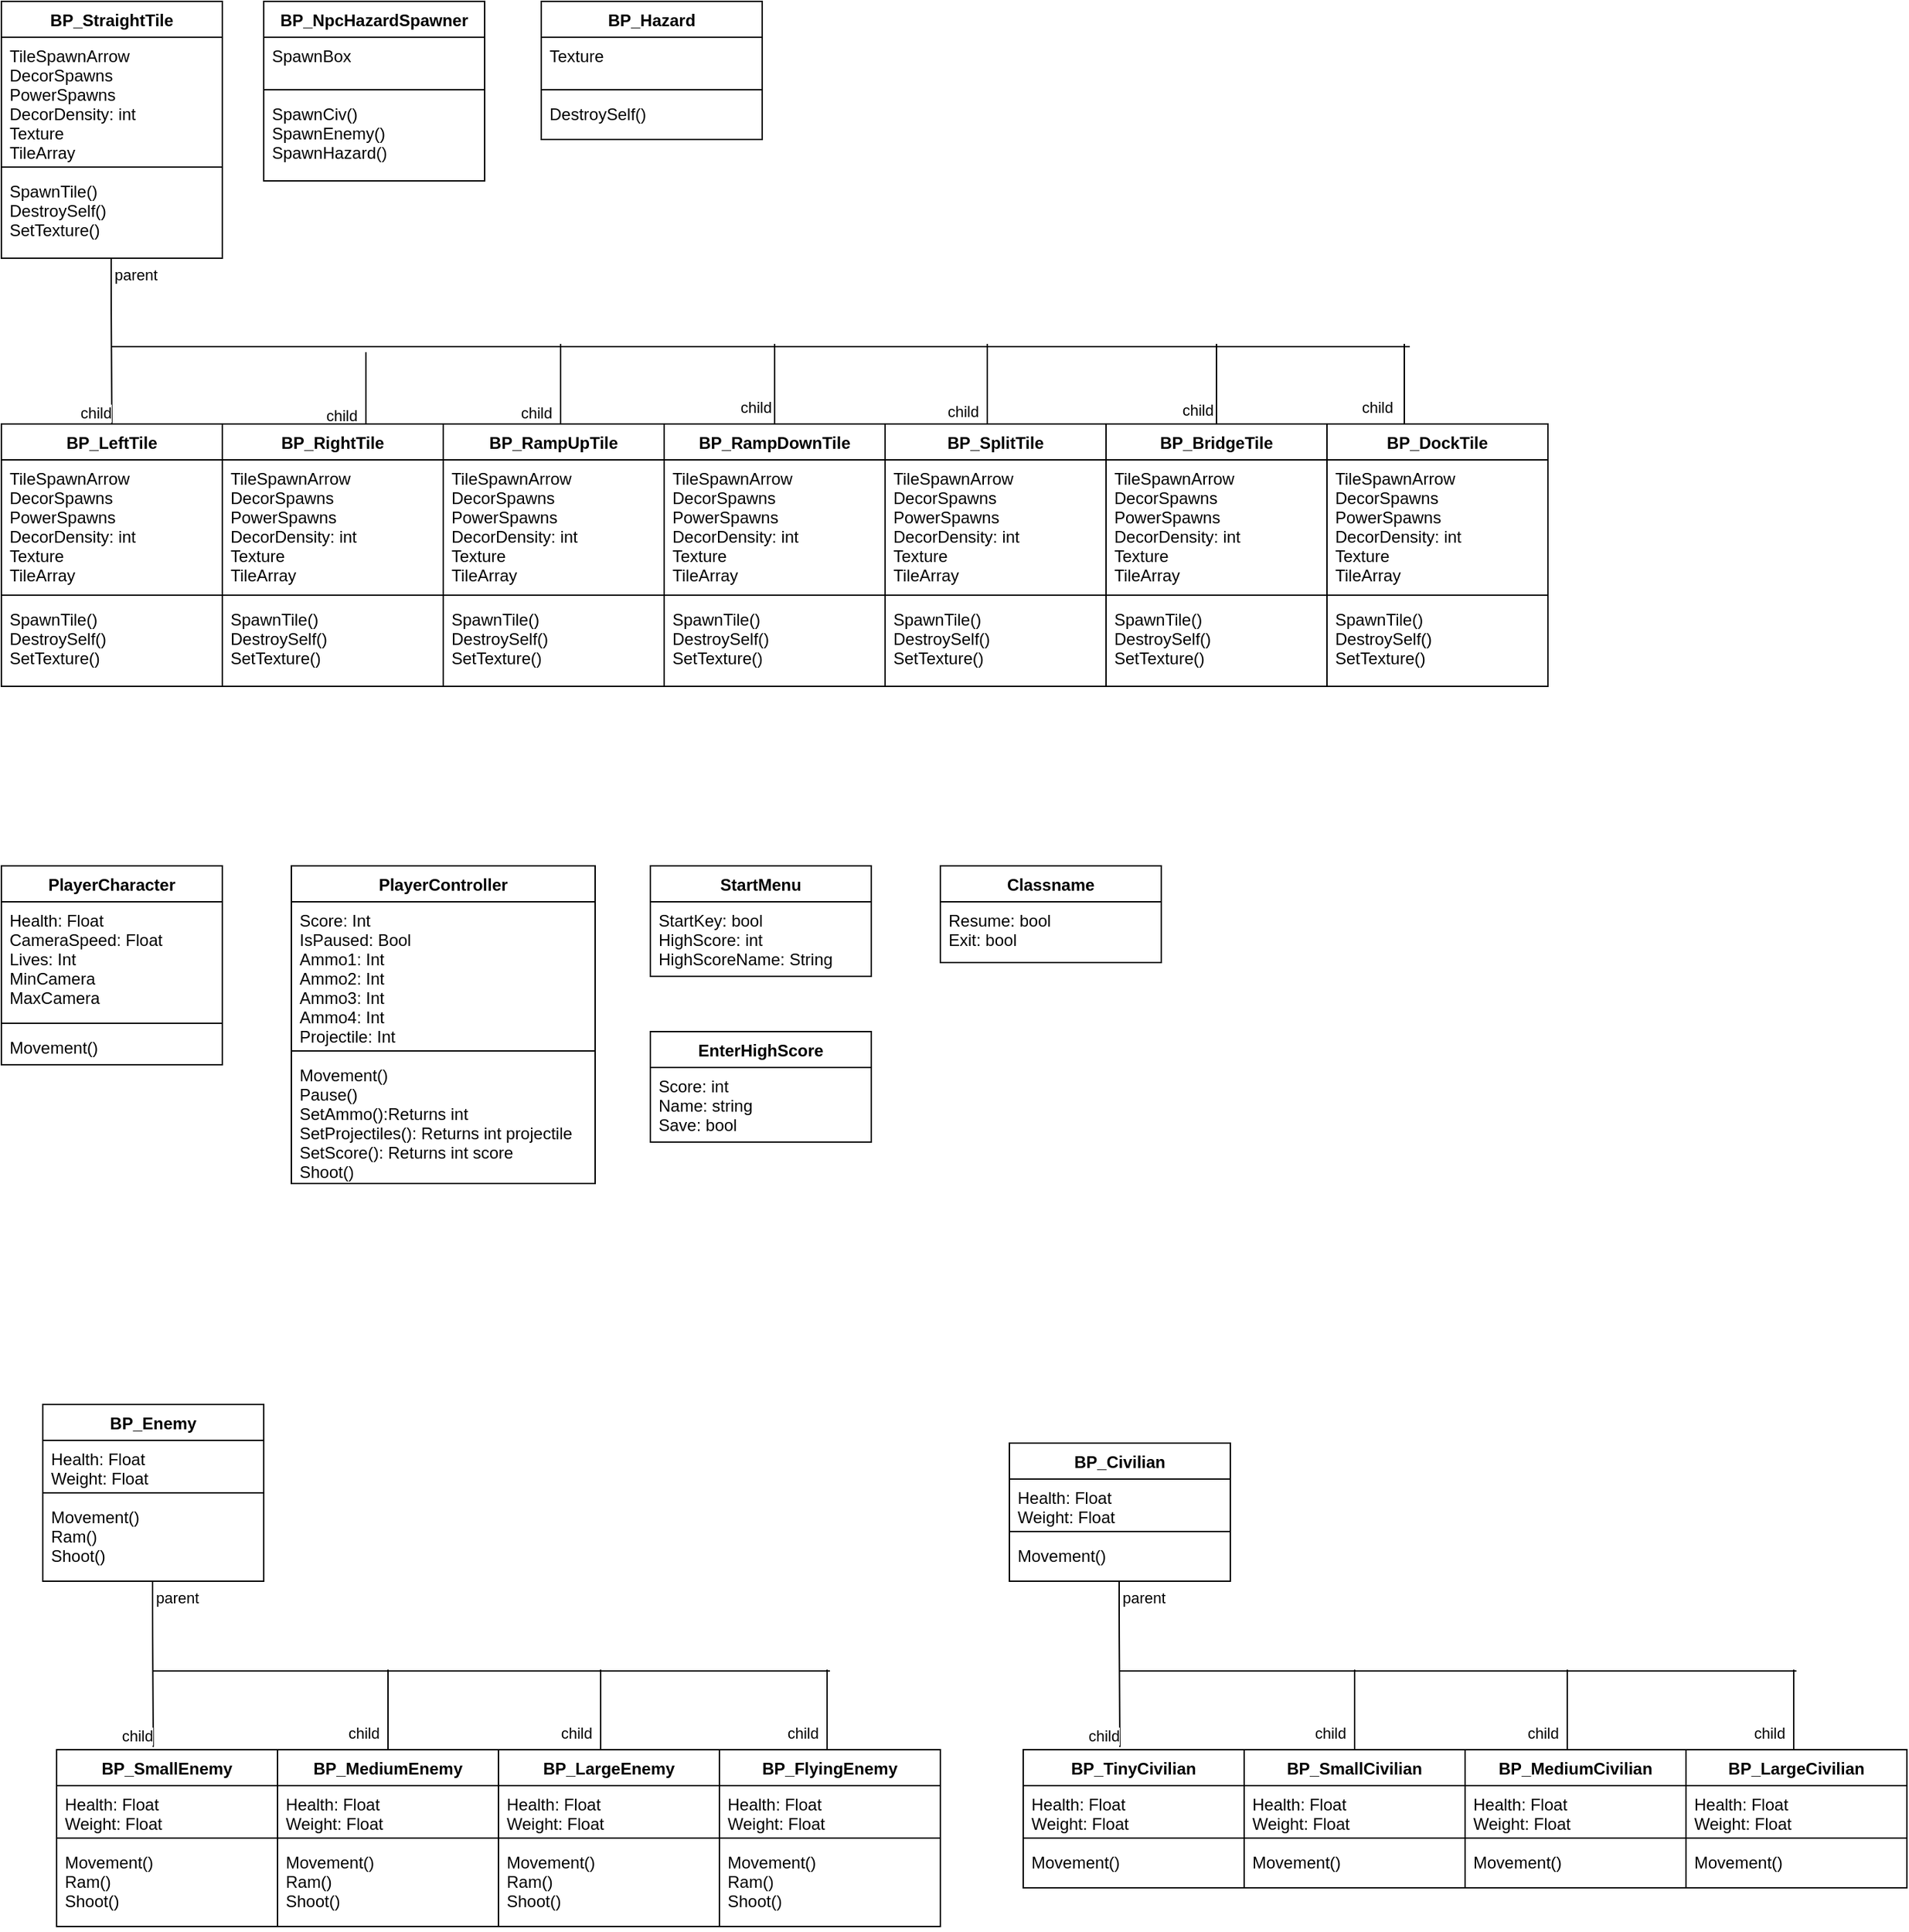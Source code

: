<mxfile version="14.2.5" type="github">
  <diagram id="WgqjgqW9wfhbfb5YaRFJ" name="Page-1">
    <mxGraphModel dx="1422" dy="794" grid="1" gridSize="10" guides="1" tooltips="1" connect="1" arrows="1" fold="1" page="1" pageScale="1" pageWidth="1200" pageHeight="1600" math="0" shadow="0">
      <root>
        <mxCell id="0" />
        <mxCell id="1" parent="0" />
        <mxCell id="DqNzJnJvb0vO9Nc4sZQ4-1" value="BP_StraightTile" style="swimlane;fontStyle=1;align=center;verticalAlign=top;childLayout=stackLayout;horizontal=1;startSize=26;horizontalStack=0;resizeParent=1;resizeParentMax=0;resizeLast=0;collapsible=1;marginBottom=0;" parent="1" vertex="1">
          <mxGeometry x="220" y="154" width="160" height="186" as="geometry" />
        </mxCell>
        <mxCell id="DqNzJnJvb0vO9Nc4sZQ4-2" value="TileSpawnArrow&#xa;DecorSpawns&#xa;PowerSpawns&#xa;DecorDensity: int&#xa;Texture&#xa;TileArray" style="text;strokeColor=none;fillColor=none;align=left;verticalAlign=top;spacingLeft=4;spacingRight=4;overflow=hidden;rotatable=0;points=[[0,0.5],[1,0.5]];portConstraint=eastwest;" parent="DqNzJnJvb0vO9Nc4sZQ4-1" vertex="1">
          <mxGeometry y="26" width="160" height="90" as="geometry" />
        </mxCell>
        <mxCell id="DqNzJnJvb0vO9Nc4sZQ4-3" value="" style="line;strokeWidth=1;fillColor=none;align=left;verticalAlign=middle;spacingTop=-1;spacingLeft=3;spacingRight=3;rotatable=0;labelPosition=right;points=[];portConstraint=eastwest;" parent="DqNzJnJvb0vO9Nc4sZQ4-1" vertex="1">
          <mxGeometry y="116" width="160" height="8" as="geometry" />
        </mxCell>
        <mxCell id="DqNzJnJvb0vO9Nc4sZQ4-4" value="SpawnTile()&#xa;DestroySelf()&#xa;SetTexture()" style="text;strokeColor=none;fillColor=none;align=left;verticalAlign=top;spacingLeft=4;spacingRight=4;overflow=hidden;rotatable=0;points=[[0,0.5],[1,0.5]];portConstraint=eastwest;" parent="DqNzJnJvb0vO9Nc4sZQ4-1" vertex="1">
          <mxGeometry y="124" width="160" height="62" as="geometry" />
        </mxCell>
        <mxCell id="DqNzJnJvb0vO9Nc4sZQ4-5" value="" style="endArrow=none;html=1;edgeStyle=orthogonalEdgeStyle;" parent="1" edge="1">
          <mxGeometry relative="1" as="geometry">
            <mxPoint x="299.5" y="340" as="sourcePoint" />
            <mxPoint x="300" y="460" as="targetPoint" />
            <Array as="points">
              <mxPoint x="300" y="370" />
              <mxPoint x="300" y="370" />
            </Array>
          </mxGeometry>
        </mxCell>
        <mxCell id="DqNzJnJvb0vO9Nc4sZQ4-6" value="parent" style="edgeLabel;resizable=0;html=1;align=left;verticalAlign=bottom;" parent="DqNzJnJvb0vO9Nc4sZQ4-5" connectable="0" vertex="1">
          <mxGeometry x="-1" relative="1" as="geometry">
            <mxPoint y="20" as="offset" />
          </mxGeometry>
        </mxCell>
        <mxCell id="DqNzJnJvb0vO9Nc4sZQ4-7" value="child" style="edgeLabel;resizable=0;html=1;align=right;verticalAlign=bottom;" parent="DqNzJnJvb0vO9Nc4sZQ4-5" connectable="0" vertex="1">
          <mxGeometry x="1" relative="1" as="geometry" />
        </mxCell>
        <mxCell id="DqNzJnJvb0vO9Nc4sZQ4-8" value="BP_LeftTile" style="swimlane;fontStyle=1;align=center;verticalAlign=top;childLayout=stackLayout;horizontal=1;startSize=26;horizontalStack=0;resizeParent=1;resizeParentMax=0;resizeLast=0;collapsible=1;marginBottom=0;" parent="1" vertex="1">
          <mxGeometry x="220" y="460" width="160" height="190" as="geometry" />
        </mxCell>
        <mxCell id="DqNzJnJvb0vO9Nc4sZQ4-9" value="TileSpawnArrow&#xa;DecorSpawns&#xa;PowerSpawns&#xa;DecorDensity: int&#xa;Texture&#xa;TileArray" style="text;strokeColor=none;fillColor=none;align=left;verticalAlign=top;spacingLeft=4;spacingRight=4;overflow=hidden;rotatable=0;points=[[0,0.5],[1,0.5]];portConstraint=eastwest;" parent="DqNzJnJvb0vO9Nc4sZQ4-8" vertex="1">
          <mxGeometry y="26" width="160" height="94" as="geometry" />
        </mxCell>
        <mxCell id="DqNzJnJvb0vO9Nc4sZQ4-10" value="" style="line;strokeWidth=1;fillColor=none;align=left;verticalAlign=middle;spacingTop=-1;spacingLeft=3;spacingRight=3;rotatable=0;labelPosition=right;points=[];portConstraint=eastwest;" parent="DqNzJnJvb0vO9Nc4sZQ4-8" vertex="1">
          <mxGeometry y="120" width="160" height="8" as="geometry" />
        </mxCell>
        <mxCell id="DqNzJnJvb0vO9Nc4sZQ4-11" value="SpawnTile()&#xa;DestroySelf()&#xa;SetTexture()" style="text;strokeColor=none;fillColor=none;align=left;verticalAlign=top;spacingLeft=4;spacingRight=4;overflow=hidden;rotatable=0;points=[[0,0.5],[1,0.5]];portConstraint=eastwest;" parent="DqNzJnJvb0vO9Nc4sZQ4-8" vertex="1">
          <mxGeometry y="128" width="160" height="62" as="geometry" />
        </mxCell>
        <mxCell id="DqNzJnJvb0vO9Nc4sZQ4-12" value="" style="line;strokeWidth=1;fillColor=none;align=left;verticalAlign=middle;spacingTop=-1;spacingLeft=3;spacingRight=3;rotatable=0;labelPosition=right;points=[];portConstraint=eastwest;" parent="1" vertex="1">
          <mxGeometry x="300" y="400" width="940" height="8" as="geometry" />
        </mxCell>
        <mxCell id="DqNzJnJvb0vO9Nc4sZQ4-13" value="child" style="edgeLabel;resizable=0;html=1;align=right;verticalAlign=bottom;" parent="1" connectable="0" vertex="1">
          <mxGeometry x="470.0" y="459.999" as="geometry">
            <mxPoint x="8" y="3" as="offset" />
          </mxGeometry>
        </mxCell>
        <mxCell id="DqNzJnJvb0vO9Nc4sZQ4-15" value="" style="line;strokeWidth=1;fillColor=none;align=left;verticalAlign=middle;spacingTop=-1;spacingLeft=3;spacingRight=3;rotatable=0;labelPosition=right;points=[];portConstraint=eastwest;direction=south;" parent="1" vertex="1">
          <mxGeometry x="480" y="408" width="8" height="58" as="geometry" />
        </mxCell>
        <mxCell id="DqNzJnJvb0vO9Nc4sZQ4-16" value="BP_RampDownTile" style="swimlane;fontStyle=1;align=center;verticalAlign=top;childLayout=stackLayout;horizontal=1;startSize=26;horizontalStack=0;resizeParent=1;resizeParentMax=0;resizeLast=0;collapsible=1;marginBottom=0;" parent="1" vertex="1">
          <mxGeometry x="700" y="460" width="160" height="190" as="geometry" />
        </mxCell>
        <mxCell id="DqNzJnJvb0vO9Nc4sZQ4-17" value="TileSpawnArrow&#xa;DecorSpawns&#xa;PowerSpawns&#xa;DecorDensity: int&#xa;Texture&#xa;TileArray" style="text;strokeColor=none;fillColor=none;align=left;verticalAlign=top;spacingLeft=4;spacingRight=4;overflow=hidden;rotatable=0;points=[[0,0.5],[1,0.5]];portConstraint=eastwest;" parent="DqNzJnJvb0vO9Nc4sZQ4-16" vertex="1">
          <mxGeometry y="26" width="160" height="94" as="geometry" />
        </mxCell>
        <mxCell id="DqNzJnJvb0vO9Nc4sZQ4-18" value="" style="line;strokeWidth=1;fillColor=none;align=left;verticalAlign=middle;spacingTop=-1;spacingLeft=3;spacingRight=3;rotatable=0;labelPosition=right;points=[];portConstraint=eastwest;" parent="DqNzJnJvb0vO9Nc4sZQ4-16" vertex="1">
          <mxGeometry y="120" width="160" height="8" as="geometry" />
        </mxCell>
        <mxCell id="DqNzJnJvb0vO9Nc4sZQ4-19" value="SpawnTile()&#xa;DestroySelf()&#xa;SetTexture()" style="text;strokeColor=none;fillColor=none;align=left;verticalAlign=top;spacingLeft=4;spacingRight=4;overflow=hidden;rotatable=0;points=[[0,0.5],[1,0.5]];portConstraint=eastwest;" parent="DqNzJnJvb0vO9Nc4sZQ4-16" vertex="1">
          <mxGeometry y="128" width="160" height="62" as="geometry" />
        </mxCell>
        <mxCell id="DqNzJnJvb0vO9Nc4sZQ4-20" value="BP_RampUpTile&#xa;" style="swimlane;fontStyle=1;align=center;verticalAlign=top;childLayout=stackLayout;horizontal=1;startSize=26;horizontalStack=0;resizeParent=1;resizeParentMax=0;resizeLast=0;collapsible=1;marginBottom=0;" parent="1" vertex="1">
          <mxGeometry x="540" y="460" width="160" height="190" as="geometry" />
        </mxCell>
        <mxCell id="DqNzJnJvb0vO9Nc4sZQ4-21" value="TileSpawnArrow&#xa;DecorSpawns&#xa;PowerSpawns&#xa;DecorDensity: int&#xa;Texture&#xa;TileArray" style="text;strokeColor=none;fillColor=none;align=left;verticalAlign=top;spacingLeft=4;spacingRight=4;overflow=hidden;rotatable=0;points=[[0,0.5],[1,0.5]];portConstraint=eastwest;" parent="DqNzJnJvb0vO9Nc4sZQ4-20" vertex="1">
          <mxGeometry y="26" width="160" height="94" as="geometry" />
        </mxCell>
        <mxCell id="DqNzJnJvb0vO9Nc4sZQ4-22" value="" style="line;strokeWidth=1;fillColor=none;align=left;verticalAlign=middle;spacingTop=-1;spacingLeft=3;spacingRight=3;rotatable=0;labelPosition=right;points=[];portConstraint=eastwest;" parent="DqNzJnJvb0vO9Nc4sZQ4-20" vertex="1">
          <mxGeometry y="120" width="160" height="8" as="geometry" />
        </mxCell>
        <mxCell id="DqNzJnJvb0vO9Nc4sZQ4-23" value="SpawnTile()&#xa;DestroySelf()&#xa;SetTexture()" style="text;strokeColor=none;fillColor=none;align=left;verticalAlign=top;spacingLeft=4;spacingRight=4;overflow=hidden;rotatable=0;points=[[0,0.5],[1,0.5]];portConstraint=eastwest;" parent="DqNzJnJvb0vO9Nc4sZQ4-20" vertex="1">
          <mxGeometry y="128" width="160" height="62" as="geometry" />
        </mxCell>
        <mxCell id="DqNzJnJvb0vO9Nc4sZQ4-24" value="BP_RightTile" style="swimlane;fontStyle=1;align=center;verticalAlign=top;childLayout=stackLayout;horizontal=1;startSize=26;horizontalStack=0;resizeParent=1;resizeParentMax=0;resizeLast=0;collapsible=1;marginBottom=0;" parent="1" vertex="1">
          <mxGeometry x="380" y="460" width="160" height="190" as="geometry" />
        </mxCell>
        <mxCell id="DqNzJnJvb0vO9Nc4sZQ4-25" value="TileSpawnArrow&#xa;DecorSpawns&#xa;PowerSpawns&#xa;DecorDensity: int&#xa;Texture&#xa;TileArray" style="text;strokeColor=none;fillColor=none;align=left;verticalAlign=top;spacingLeft=4;spacingRight=4;overflow=hidden;rotatable=0;points=[[0,0.5],[1,0.5]];portConstraint=eastwest;" parent="DqNzJnJvb0vO9Nc4sZQ4-24" vertex="1">
          <mxGeometry y="26" width="160" height="94" as="geometry" />
        </mxCell>
        <mxCell id="DqNzJnJvb0vO9Nc4sZQ4-26" value="" style="line;strokeWidth=1;fillColor=none;align=left;verticalAlign=middle;spacingTop=-1;spacingLeft=3;spacingRight=3;rotatable=0;labelPosition=right;points=[];portConstraint=eastwest;" parent="DqNzJnJvb0vO9Nc4sZQ4-24" vertex="1">
          <mxGeometry y="120" width="160" height="8" as="geometry" />
        </mxCell>
        <mxCell id="DqNzJnJvb0vO9Nc4sZQ4-27" value="SpawnTile()&#xa;DestroySelf()&#xa;SetTexture()" style="text;strokeColor=none;fillColor=none;align=left;verticalAlign=top;spacingLeft=4;spacingRight=4;overflow=hidden;rotatable=0;points=[[0,0.5],[1,0.5]];portConstraint=eastwest;" parent="DqNzJnJvb0vO9Nc4sZQ4-24" vertex="1">
          <mxGeometry y="128" width="160" height="62" as="geometry" />
        </mxCell>
        <mxCell id="DqNzJnJvb0vO9Nc4sZQ4-28" value="BP_SplitTile" style="swimlane;fontStyle=1;align=center;verticalAlign=top;childLayout=stackLayout;horizontal=1;startSize=26;horizontalStack=0;resizeParent=1;resizeParentMax=0;resizeLast=0;collapsible=1;marginBottom=0;" parent="1" vertex="1">
          <mxGeometry x="860" y="460" width="160" height="190" as="geometry" />
        </mxCell>
        <mxCell id="DqNzJnJvb0vO9Nc4sZQ4-29" value="TileSpawnArrow&#xa;DecorSpawns&#xa;PowerSpawns&#xa;DecorDensity: int&#xa;Texture&#xa;TileArray" style="text;strokeColor=none;fillColor=none;align=left;verticalAlign=top;spacingLeft=4;spacingRight=4;overflow=hidden;rotatable=0;points=[[0,0.5],[1,0.5]];portConstraint=eastwest;" parent="DqNzJnJvb0vO9Nc4sZQ4-28" vertex="1">
          <mxGeometry y="26" width="160" height="94" as="geometry" />
        </mxCell>
        <mxCell id="DqNzJnJvb0vO9Nc4sZQ4-30" value="" style="line;strokeWidth=1;fillColor=none;align=left;verticalAlign=middle;spacingTop=-1;spacingLeft=3;spacingRight=3;rotatable=0;labelPosition=right;points=[];portConstraint=eastwest;" parent="DqNzJnJvb0vO9Nc4sZQ4-28" vertex="1">
          <mxGeometry y="120" width="160" height="8" as="geometry" />
        </mxCell>
        <mxCell id="DqNzJnJvb0vO9Nc4sZQ4-31" value="SpawnTile()&#xa;DestroySelf()&#xa;SetTexture()" style="text;strokeColor=none;fillColor=none;align=left;verticalAlign=top;spacingLeft=4;spacingRight=4;overflow=hidden;rotatable=0;points=[[0,0.5],[1,0.5]];portConstraint=eastwest;" parent="DqNzJnJvb0vO9Nc4sZQ4-28" vertex="1">
          <mxGeometry y="128" width="160" height="62" as="geometry" />
        </mxCell>
        <mxCell id="DqNzJnJvb0vO9Nc4sZQ4-32" value="BP_DockTile" style="swimlane;fontStyle=1;align=center;verticalAlign=top;childLayout=stackLayout;horizontal=1;startSize=26;horizontalStack=0;resizeParent=1;resizeParentMax=0;resizeLast=0;collapsible=1;marginBottom=0;" parent="1" vertex="1">
          <mxGeometry x="1180" y="460" width="160" height="190" as="geometry" />
        </mxCell>
        <mxCell id="DqNzJnJvb0vO9Nc4sZQ4-33" value="TileSpawnArrow&#xa;DecorSpawns&#xa;PowerSpawns&#xa;DecorDensity: int&#xa;Texture&#xa;TileArray" style="text;strokeColor=none;fillColor=none;align=left;verticalAlign=top;spacingLeft=4;spacingRight=4;overflow=hidden;rotatable=0;points=[[0,0.5],[1,0.5]];portConstraint=eastwest;" parent="DqNzJnJvb0vO9Nc4sZQ4-32" vertex="1">
          <mxGeometry y="26" width="160" height="94" as="geometry" />
        </mxCell>
        <mxCell id="DqNzJnJvb0vO9Nc4sZQ4-34" value="" style="line;strokeWidth=1;fillColor=none;align=left;verticalAlign=middle;spacingTop=-1;spacingLeft=3;spacingRight=3;rotatable=0;labelPosition=right;points=[];portConstraint=eastwest;" parent="DqNzJnJvb0vO9Nc4sZQ4-32" vertex="1">
          <mxGeometry y="120" width="160" height="8" as="geometry" />
        </mxCell>
        <mxCell id="DqNzJnJvb0vO9Nc4sZQ4-35" value="SpawnTile()&#xa;DestroySelf()&#xa;SetTexture()" style="text;strokeColor=none;fillColor=none;align=left;verticalAlign=top;spacingLeft=4;spacingRight=4;overflow=hidden;rotatable=0;points=[[0,0.5],[1,0.5]];portConstraint=eastwest;" parent="DqNzJnJvb0vO9Nc4sZQ4-32" vertex="1">
          <mxGeometry y="128" width="160" height="62" as="geometry" />
        </mxCell>
        <mxCell id="DqNzJnJvb0vO9Nc4sZQ4-36" value="BP_BridgeTile" style="swimlane;fontStyle=1;align=center;verticalAlign=top;childLayout=stackLayout;horizontal=1;startSize=26;horizontalStack=0;resizeParent=1;resizeParentMax=0;resizeLast=0;collapsible=1;marginBottom=0;" parent="1" vertex="1">
          <mxGeometry x="1020" y="460" width="160" height="190" as="geometry">
            <mxRectangle x="1020" y="460" width="110" height="26" as="alternateBounds" />
          </mxGeometry>
        </mxCell>
        <mxCell id="DqNzJnJvb0vO9Nc4sZQ4-37" value="TileSpawnArrow&#xa;DecorSpawns&#xa;PowerSpawns&#xa;DecorDensity: int&#xa;Texture&#xa;TileArray" style="text;strokeColor=none;fillColor=none;align=left;verticalAlign=top;spacingLeft=4;spacingRight=4;overflow=hidden;rotatable=0;points=[[0,0.5],[1,0.5]];portConstraint=eastwest;" parent="DqNzJnJvb0vO9Nc4sZQ4-36" vertex="1">
          <mxGeometry y="26" width="160" height="94" as="geometry" />
        </mxCell>
        <mxCell id="DqNzJnJvb0vO9Nc4sZQ4-38" value="" style="line;strokeWidth=1;fillColor=none;align=left;verticalAlign=middle;spacingTop=-1;spacingLeft=3;spacingRight=3;rotatable=0;labelPosition=right;points=[];portConstraint=eastwest;" parent="DqNzJnJvb0vO9Nc4sZQ4-36" vertex="1">
          <mxGeometry y="120" width="160" height="8" as="geometry" />
        </mxCell>
        <mxCell id="DqNzJnJvb0vO9Nc4sZQ4-39" value="SpawnTile()&#xa;DestroySelf()&#xa;SetTexture()" style="text;strokeColor=none;fillColor=none;align=left;verticalAlign=top;spacingLeft=4;spacingRight=4;overflow=hidden;rotatable=0;points=[[0,0.5],[1,0.5]];portConstraint=eastwest;" parent="DqNzJnJvb0vO9Nc4sZQ4-36" vertex="1">
          <mxGeometry y="128" width="160" height="62" as="geometry" />
        </mxCell>
        <mxCell id="DqNzJnJvb0vO9Nc4sZQ4-40" value="child" style="edgeLabel;resizable=0;html=1;align=right;verticalAlign=bottom;" parent="1" connectable="0" vertex="1">
          <mxGeometry x="770.0" y="453.999" as="geometry">
            <mxPoint x="8" y="3" as="offset" />
          </mxGeometry>
        </mxCell>
        <mxCell id="DqNzJnJvb0vO9Nc4sZQ4-41" value="" style="line;strokeWidth=1;fillColor=none;align=left;verticalAlign=middle;spacingTop=-1;spacingLeft=3;spacingRight=3;rotatable=0;labelPosition=right;points=[];portConstraint=eastwest;direction=south;" parent="1" vertex="1">
          <mxGeometry x="776" y="402" width="8" height="58" as="geometry" />
        </mxCell>
        <mxCell id="DqNzJnJvb0vO9Nc4sZQ4-42" value="child" style="edgeLabel;resizable=0;html=1;align=right;verticalAlign=bottom;" parent="1" connectable="0" vertex="1">
          <mxGeometry x="611.0" y="457.999" as="geometry">
            <mxPoint x="8" y="3" as="offset" />
          </mxGeometry>
        </mxCell>
        <mxCell id="DqNzJnJvb0vO9Nc4sZQ4-43" value="" style="line;strokeWidth=1;fillColor=none;align=left;verticalAlign=middle;spacingTop=-1;spacingLeft=3;spacingRight=3;rotatable=0;labelPosition=right;points=[];portConstraint=eastwest;direction=south;" parent="1" vertex="1">
          <mxGeometry x="621" y="402" width="8" height="58" as="geometry" />
        </mxCell>
        <mxCell id="DqNzJnJvb0vO9Nc4sZQ4-44" value="child" style="edgeLabel;resizable=0;html=1;align=right;verticalAlign=bottom;" parent="1" connectable="0" vertex="1">
          <mxGeometry x="920.0" y="456.999" as="geometry">
            <mxPoint x="8" y="3" as="offset" />
          </mxGeometry>
        </mxCell>
        <mxCell id="DqNzJnJvb0vO9Nc4sZQ4-45" value="" style="line;strokeWidth=1;fillColor=none;align=left;verticalAlign=middle;spacingTop=-1;spacingLeft=3;spacingRight=3;rotatable=0;labelPosition=right;points=[];portConstraint=eastwest;direction=south;" parent="1" vertex="1">
          <mxGeometry x="930" y="402" width="8" height="58" as="geometry" />
        </mxCell>
        <mxCell id="DqNzJnJvb0vO9Nc4sZQ4-46" value="child" style="edgeLabel;resizable=0;html=1;align=right;verticalAlign=bottom;" parent="1" connectable="0" vertex="1">
          <mxGeometry x="1090.0" y="455.999" as="geometry">
            <mxPoint x="8" y="3" as="offset" />
          </mxGeometry>
        </mxCell>
        <mxCell id="DqNzJnJvb0vO9Nc4sZQ4-47" value="" style="line;strokeWidth=1;fillColor=none;align=left;verticalAlign=middle;spacingTop=-1;spacingLeft=3;spacingRight=3;rotatable=0;labelPosition=right;points=[];portConstraint=eastwest;direction=south;" parent="1" vertex="1">
          <mxGeometry x="1096" y="402" width="8" height="58" as="geometry" />
        </mxCell>
        <mxCell id="DqNzJnJvb0vO9Nc4sZQ4-48" value="child" style="edgeLabel;resizable=0;html=1;align=right;verticalAlign=bottom;" parent="1" connectable="0" vertex="1">
          <mxGeometry x="1220.0" y="453.999" as="geometry">
            <mxPoint x="8" y="3" as="offset" />
          </mxGeometry>
        </mxCell>
        <mxCell id="DqNzJnJvb0vO9Nc4sZQ4-49" value="" style="line;strokeWidth=1;fillColor=none;align=left;verticalAlign=middle;spacingTop=-1;spacingLeft=3;spacingRight=3;rotatable=0;labelPosition=right;points=[];portConstraint=eastwest;direction=south;" parent="1" vertex="1">
          <mxGeometry x="1232" y="402" width="8" height="58" as="geometry" />
        </mxCell>
        <mxCell id="DqNzJnJvb0vO9Nc4sZQ4-54" value="BP_Hazard" style="swimlane;fontStyle=1;align=center;verticalAlign=top;childLayout=stackLayout;horizontal=1;startSize=26;horizontalStack=0;resizeParent=1;resizeParentMax=0;resizeLast=0;collapsible=1;marginBottom=0;" parent="1" vertex="1">
          <mxGeometry x="611" y="154" width="160" height="100" as="geometry" />
        </mxCell>
        <mxCell id="DqNzJnJvb0vO9Nc4sZQ4-55" value="Texture" style="text;strokeColor=none;fillColor=none;align=left;verticalAlign=top;spacingLeft=4;spacingRight=4;overflow=hidden;rotatable=0;points=[[0,0.5],[1,0.5]];portConstraint=eastwest;" parent="DqNzJnJvb0vO9Nc4sZQ4-54" vertex="1">
          <mxGeometry y="26" width="160" height="34" as="geometry" />
        </mxCell>
        <mxCell id="DqNzJnJvb0vO9Nc4sZQ4-56" value="" style="line;strokeWidth=1;fillColor=none;align=left;verticalAlign=middle;spacingTop=-1;spacingLeft=3;spacingRight=3;rotatable=0;labelPosition=right;points=[];portConstraint=eastwest;" parent="DqNzJnJvb0vO9Nc4sZQ4-54" vertex="1">
          <mxGeometry y="60" width="160" height="8" as="geometry" />
        </mxCell>
        <mxCell id="DqNzJnJvb0vO9Nc4sZQ4-57" value="DestroySelf()&#xa;" style="text;strokeColor=none;fillColor=none;align=left;verticalAlign=top;spacingLeft=4;spacingRight=4;overflow=hidden;rotatable=0;points=[[0,0.5],[1,0.5]];portConstraint=eastwest;" parent="DqNzJnJvb0vO9Nc4sZQ4-54" vertex="1">
          <mxGeometry y="68" width="160" height="32" as="geometry" />
        </mxCell>
        <mxCell id="DqNzJnJvb0vO9Nc4sZQ4-60" value="BP_NpcHazardSpawner" style="swimlane;fontStyle=1;align=center;verticalAlign=top;childLayout=stackLayout;horizontal=1;startSize=26;horizontalStack=0;resizeParent=1;resizeParentMax=0;resizeLast=0;collapsible=1;marginBottom=0;" parent="1" vertex="1">
          <mxGeometry x="410" y="154" width="160" height="130" as="geometry" />
        </mxCell>
        <mxCell id="DqNzJnJvb0vO9Nc4sZQ4-61" value="SpawnBox" style="text;strokeColor=none;fillColor=none;align=left;verticalAlign=top;spacingLeft=4;spacingRight=4;overflow=hidden;rotatable=0;points=[[0,0.5],[1,0.5]];portConstraint=eastwest;" parent="DqNzJnJvb0vO9Nc4sZQ4-60" vertex="1">
          <mxGeometry y="26" width="160" height="34" as="geometry" />
        </mxCell>
        <mxCell id="DqNzJnJvb0vO9Nc4sZQ4-62" value="" style="line;strokeWidth=1;fillColor=none;align=left;verticalAlign=middle;spacingTop=-1;spacingLeft=3;spacingRight=3;rotatable=0;labelPosition=right;points=[];portConstraint=eastwest;" parent="DqNzJnJvb0vO9Nc4sZQ4-60" vertex="1">
          <mxGeometry y="60" width="160" height="8" as="geometry" />
        </mxCell>
        <mxCell id="DqNzJnJvb0vO9Nc4sZQ4-63" value="SpawnCiv()&#xa;SpawnEnemy()&#xa;SpawnHazard()" style="text;strokeColor=none;fillColor=none;align=left;verticalAlign=top;spacingLeft=4;spacingRight=4;overflow=hidden;rotatable=0;points=[[0,0.5],[1,0.5]];portConstraint=eastwest;" parent="DqNzJnJvb0vO9Nc4sZQ4-60" vertex="1">
          <mxGeometry y="68" width="160" height="62" as="geometry" />
        </mxCell>
        <mxCell id="siddE4iYKj-0myYR6mlJ-1" value="PlayerCharacter" style="swimlane;fontStyle=1;align=center;verticalAlign=top;childLayout=stackLayout;horizontal=1;startSize=26;horizontalStack=0;resizeParent=1;resizeParentMax=0;resizeLast=0;collapsible=1;marginBottom=0;" parent="1" vertex="1">
          <mxGeometry x="220" y="780" width="160" height="144" as="geometry" />
        </mxCell>
        <mxCell id="siddE4iYKj-0myYR6mlJ-2" value="Health: Float&#xa;CameraSpeed: Float&#xa;Lives: Int&#xa;MinCamera&#xa;MaxCamera" style="text;strokeColor=none;fillColor=none;align=left;verticalAlign=top;spacingLeft=4;spacingRight=4;overflow=hidden;rotatable=0;points=[[0,0.5],[1,0.5]];portConstraint=eastwest;" parent="siddE4iYKj-0myYR6mlJ-1" vertex="1">
          <mxGeometry y="26" width="160" height="84" as="geometry" />
        </mxCell>
        <mxCell id="siddE4iYKj-0myYR6mlJ-3" value="" style="line;strokeWidth=1;fillColor=none;align=left;verticalAlign=middle;spacingTop=-1;spacingLeft=3;spacingRight=3;rotatable=0;labelPosition=right;points=[];portConstraint=eastwest;" parent="siddE4iYKj-0myYR6mlJ-1" vertex="1">
          <mxGeometry y="110" width="160" height="8" as="geometry" />
        </mxCell>
        <mxCell id="siddE4iYKj-0myYR6mlJ-4" value="Movement()" style="text;strokeColor=none;fillColor=none;align=left;verticalAlign=top;spacingLeft=4;spacingRight=4;overflow=hidden;rotatable=0;points=[[0,0.5],[1,0.5]];portConstraint=eastwest;" parent="siddE4iYKj-0myYR6mlJ-1" vertex="1">
          <mxGeometry y="118" width="160" height="26" as="geometry" />
        </mxCell>
        <mxCell id="siddE4iYKj-0myYR6mlJ-5" value="StartMenu" style="swimlane;fontStyle=1;align=center;verticalAlign=top;childLayout=stackLayout;horizontal=1;startSize=26;horizontalStack=0;resizeParent=1;resizeParentMax=0;resizeLast=0;collapsible=1;marginBottom=0;" parent="1" vertex="1">
          <mxGeometry x="690" y="780" width="160" height="80" as="geometry" />
        </mxCell>
        <mxCell id="siddE4iYKj-0myYR6mlJ-6" value="StartKey: bool&#xa;HighScore: int&#xa;HighScoreName: String" style="text;strokeColor=none;fillColor=none;align=left;verticalAlign=top;spacingLeft=4;spacingRight=4;overflow=hidden;rotatable=0;points=[[0,0.5],[1,0.5]];portConstraint=eastwest;" parent="siddE4iYKj-0myYR6mlJ-5" vertex="1">
          <mxGeometry y="26" width="160" height="54" as="geometry" />
        </mxCell>
        <mxCell id="siddE4iYKj-0myYR6mlJ-9" value="PlayerController" style="swimlane;fontStyle=1;align=center;verticalAlign=top;childLayout=stackLayout;horizontal=1;startSize=26;horizontalStack=0;resizeParent=1;resizeParentMax=0;resizeLast=0;collapsible=1;marginBottom=0;" parent="1" vertex="1">
          <mxGeometry x="430" y="780" width="220" height="230" as="geometry" />
        </mxCell>
        <mxCell id="siddE4iYKj-0myYR6mlJ-10" value="Score: Int&#xa;IsPaused: Bool&#xa;Ammo1: Int&#xa;Ammo2: Int&#xa;Ammo3: Int&#xa;Ammo4: Int&#xa;Projectile: Int" style="text;strokeColor=none;fillColor=none;align=left;verticalAlign=top;spacingLeft=4;spacingRight=4;overflow=hidden;rotatable=0;points=[[0,0.5],[1,0.5]];portConstraint=eastwest;" parent="siddE4iYKj-0myYR6mlJ-9" vertex="1">
          <mxGeometry y="26" width="220" height="104" as="geometry" />
        </mxCell>
        <mxCell id="siddE4iYKj-0myYR6mlJ-11" value="" style="line;strokeWidth=1;fillColor=none;align=left;verticalAlign=middle;spacingTop=-1;spacingLeft=3;spacingRight=3;rotatable=0;labelPosition=right;points=[];portConstraint=eastwest;" parent="siddE4iYKj-0myYR6mlJ-9" vertex="1">
          <mxGeometry y="130" width="220" height="8" as="geometry" />
        </mxCell>
        <mxCell id="siddE4iYKj-0myYR6mlJ-12" value="Movement()&#xa;Pause()&#xa;SetAmmo():Returns int&#xa;SetProjectiles(): Returns int projectile&#xa;SetScore(): Returns int score&#xa;Shoot()" style="text;strokeColor=none;fillColor=none;align=left;verticalAlign=top;spacingLeft=4;spacingRight=4;overflow=hidden;rotatable=0;points=[[0,0.5],[1,0.5]];portConstraint=eastwest;" parent="siddE4iYKj-0myYR6mlJ-9" vertex="1">
          <mxGeometry y="138" width="220" height="92" as="geometry" />
        </mxCell>
        <mxCell id="siddE4iYKj-0myYR6mlJ-13" value="EnterHighScore" style="swimlane;fontStyle=1;align=center;verticalAlign=top;childLayout=stackLayout;horizontal=1;startSize=26;horizontalStack=0;resizeParent=1;resizeParentMax=0;resizeLast=0;collapsible=1;marginBottom=0;" parent="1" vertex="1">
          <mxGeometry x="690" y="900" width="160" height="80" as="geometry" />
        </mxCell>
        <mxCell id="siddE4iYKj-0myYR6mlJ-14" value="Score: int&#xa;Name: string&#xa;Save: bool" style="text;strokeColor=none;fillColor=none;align=left;verticalAlign=top;spacingLeft=4;spacingRight=4;overflow=hidden;rotatable=0;points=[[0,0.5],[1,0.5]];portConstraint=eastwest;" parent="siddE4iYKj-0myYR6mlJ-13" vertex="1">
          <mxGeometry y="26" width="160" height="54" as="geometry" />
        </mxCell>
        <mxCell id="siddE4iYKj-0myYR6mlJ-17" value="Classname" style="swimlane;fontStyle=1;align=center;verticalAlign=top;childLayout=stackLayout;horizontal=1;startSize=26;horizontalStack=0;resizeParent=1;resizeParentMax=0;resizeLast=0;collapsible=1;marginBottom=0;" parent="1" vertex="1">
          <mxGeometry x="900" y="780" width="160" height="70" as="geometry" />
        </mxCell>
        <mxCell id="siddE4iYKj-0myYR6mlJ-18" value="Resume: bool&#xa;Exit: bool" style="text;strokeColor=none;fillColor=none;align=left;verticalAlign=top;spacingLeft=4;spacingRight=4;overflow=hidden;rotatable=0;points=[[0,0.5],[1,0.5]];portConstraint=eastwest;" parent="siddE4iYKj-0myYR6mlJ-17" vertex="1">
          <mxGeometry y="26" width="160" height="44" as="geometry" />
        </mxCell>
        <mxCell id="K2aHXFVnf7IFODp5N2ta-6" value="BP_Enemy" style="swimlane;fontStyle=1;align=center;verticalAlign=top;childLayout=stackLayout;horizontal=1;startSize=26;horizontalStack=0;resizeParent=1;resizeParentMax=0;resizeLast=0;collapsible=1;marginBottom=0;" vertex="1" parent="1">
          <mxGeometry x="250" y="1170" width="160" height="128" as="geometry" />
        </mxCell>
        <mxCell id="K2aHXFVnf7IFODp5N2ta-7" value="Health: Float&#xa;Weight: Float" style="text;strokeColor=none;fillColor=none;align=left;verticalAlign=top;spacingLeft=4;spacingRight=4;overflow=hidden;rotatable=0;points=[[0,0.5],[1,0.5]];portConstraint=eastwest;" vertex="1" parent="K2aHXFVnf7IFODp5N2ta-6">
          <mxGeometry y="26" width="160" height="34" as="geometry" />
        </mxCell>
        <mxCell id="K2aHXFVnf7IFODp5N2ta-8" value="" style="line;strokeWidth=1;fillColor=none;align=left;verticalAlign=middle;spacingTop=-1;spacingLeft=3;spacingRight=3;rotatable=0;labelPosition=right;points=[];portConstraint=eastwest;" vertex="1" parent="K2aHXFVnf7IFODp5N2ta-6">
          <mxGeometry y="60" width="160" height="8" as="geometry" />
        </mxCell>
        <mxCell id="K2aHXFVnf7IFODp5N2ta-9" value="Movement()&#xa;Ram()&#xa;Shoot()" style="text;strokeColor=none;fillColor=none;align=left;verticalAlign=top;spacingLeft=4;spacingRight=4;overflow=hidden;rotatable=0;points=[[0,0.5],[1,0.5]];portConstraint=eastwest;" vertex="1" parent="K2aHXFVnf7IFODp5N2ta-6">
          <mxGeometry y="68" width="160" height="60" as="geometry" />
        </mxCell>
        <mxCell id="K2aHXFVnf7IFODp5N2ta-10" value="BP_SmallEnemy" style="swimlane;fontStyle=1;align=center;verticalAlign=top;childLayout=stackLayout;horizontal=1;startSize=26;horizontalStack=0;resizeParent=1;resizeParentMax=0;resizeLast=0;collapsible=1;marginBottom=0;" vertex="1" parent="1">
          <mxGeometry x="260" y="1420" width="160" height="128" as="geometry" />
        </mxCell>
        <mxCell id="K2aHXFVnf7IFODp5N2ta-11" value="Health: Float&#xa;Weight: Float" style="text;strokeColor=none;fillColor=none;align=left;verticalAlign=top;spacingLeft=4;spacingRight=4;overflow=hidden;rotatable=0;points=[[0,0.5],[1,0.5]];portConstraint=eastwest;" vertex="1" parent="K2aHXFVnf7IFODp5N2ta-10">
          <mxGeometry y="26" width="160" height="34" as="geometry" />
        </mxCell>
        <mxCell id="K2aHXFVnf7IFODp5N2ta-12" value="" style="line;strokeWidth=1;fillColor=none;align=left;verticalAlign=middle;spacingTop=-1;spacingLeft=3;spacingRight=3;rotatable=0;labelPosition=right;points=[];portConstraint=eastwest;" vertex="1" parent="K2aHXFVnf7IFODp5N2ta-10">
          <mxGeometry y="60" width="160" height="8" as="geometry" />
        </mxCell>
        <mxCell id="K2aHXFVnf7IFODp5N2ta-13" value="Movement()&#xa;Ram()&#xa;Shoot()" style="text;strokeColor=none;fillColor=none;align=left;verticalAlign=top;spacingLeft=4;spacingRight=4;overflow=hidden;rotatable=0;points=[[0,0.5],[1,0.5]];portConstraint=eastwest;" vertex="1" parent="K2aHXFVnf7IFODp5N2ta-10">
          <mxGeometry y="68" width="160" height="60" as="geometry" />
        </mxCell>
        <mxCell id="K2aHXFVnf7IFODp5N2ta-16" value="" style="endArrow=none;html=1;edgeStyle=orthogonalEdgeStyle;" edge="1" parent="1">
          <mxGeometry relative="1" as="geometry">
            <mxPoint x="329.5" y="1298" as="sourcePoint" />
            <mxPoint x="330" y="1418" as="targetPoint" />
            <Array as="points">
              <mxPoint x="330" y="1328" />
              <mxPoint x="330" y="1328" />
            </Array>
          </mxGeometry>
        </mxCell>
        <mxCell id="K2aHXFVnf7IFODp5N2ta-17" value="parent" style="edgeLabel;resizable=0;html=1;align=left;verticalAlign=bottom;" connectable="0" vertex="1" parent="K2aHXFVnf7IFODp5N2ta-16">
          <mxGeometry x="-1" relative="1" as="geometry">
            <mxPoint y="20" as="offset" />
          </mxGeometry>
        </mxCell>
        <mxCell id="K2aHXFVnf7IFODp5N2ta-18" value="child" style="edgeLabel;resizable=0;html=1;align=right;verticalAlign=bottom;" connectable="0" vertex="1" parent="K2aHXFVnf7IFODp5N2ta-16">
          <mxGeometry x="1" relative="1" as="geometry" />
        </mxCell>
        <mxCell id="K2aHXFVnf7IFODp5N2ta-39" value="BP_FlyingEnemy" style="swimlane;fontStyle=1;align=center;verticalAlign=top;childLayout=stackLayout;horizontal=1;startSize=26;horizontalStack=0;resizeParent=1;resizeParentMax=0;resizeLast=0;collapsible=1;marginBottom=0;" vertex="1" parent="1">
          <mxGeometry x="740" y="1420" width="160" height="128" as="geometry" />
        </mxCell>
        <mxCell id="K2aHXFVnf7IFODp5N2ta-40" value="Health: Float&#xa;Weight: Float" style="text;strokeColor=none;fillColor=none;align=left;verticalAlign=top;spacingLeft=4;spacingRight=4;overflow=hidden;rotatable=0;points=[[0,0.5],[1,0.5]];portConstraint=eastwest;" vertex="1" parent="K2aHXFVnf7IFODp5N2ta-39">
          <mxGeometry y="26" width="160" height="34" as="geometry" />
        </mxCell>
        <mxCell id="K2aHXFVnf7IFODp5N2ta-41" value="" style="line;strokeWidth=1;fillColor=none;align=left;verticalAlign=middle;spacingTop=-1;spacingLeft=3;spacingRight=3;rotatable=0;labelPosition=right;points=[];portConstraint=eastwest;" vertex="1" parent="K2aHXFVnf7IFODp5N2ta-39">
          <mxGeometry y="60" width="160" height="8" as="geometry" />
        </mxCell>
        <mxCell id="K2aHXFVnf7IFODp5N2ta-42" value="Movement()&#xa;Ram()&#xa;Shoot()" style="text;strokeColor=none;fillColor=none;align=left;verticalAlign=top;spacingLeft=4;spacingRight=4;overflow=hidden;rotatable=0;points=[[0,0.5],[1,0.5]];portConstraint=eastwest;" vertex="1" parent="K2aHXFVnf7IFODp5N2ta-39">
          <mxGeometry y="68" width="160" height="60" as="geometry" />
        </mxCell>
        <mxCell id="K2aHXFVnf7IFODp5N2ta-43" value="child" style="edgeLabel;resizable=0;html=1;align=right;verticalAlign=bottom;" connectable="0" vertex="1" parent="1">
          <mxGeometry x="804.0" y="1413.999" as="geometry">
            <mxPoint x="8" y="3" as="offset" />
          </mxGeometry>
        </mxCell>
        <mxCell id="K2aHXFVnf7IFODp5N2ta-44" value="" style="line;strokeWidth=1;fillColor=none;align=left;verticalAlign=middle;spacingTop=-1;spacingLeft=3;spacingRight=3;rotatable=0;labelPosition=right;points=[];portConstraint=eastwest;direction=south;" vertex="1" parent="1">
          <mxGeometry x="814" y="1362" width="8" height="58" as="geometry" />
        </mxCell>
        <mxCell id="K2aHXFVnf7IFODp5N2ta-45" value="" style="line;strokeWidth=1;fillColor=none;align=left;verticalAlign=middle;spacingTop=-1;spacingLeft=3;spacingRight=3;rotatable=0;labelPosition=right;points=[];portConstraint=eastwest;" vertex="1" parent="1">
          <mxGeometry x="330" y="1359" width="490" height="8" as="geometry" />
        </mxCell>
        <mxCell id="K2aHXFVnf7IFODp5N2ta-46" value="" style="line;strokeWidth=1;fillColor=none;align=left;verticalAlign=middle;spacingTop=-1;spacingLeft=3;spacingRight=3;rotatable=0;labelPosition=right;points=[];portConstraint=eastwest;direction=south;" vertex="1" parent="1">
          <mxGeometry x="496" y="1362" width="8" height="58" as="geometry" />
        </mxCell>
        <mxCell id="K2aHXFVnf7IFODp5N2ta-47" value="BP_MediumEnemy" style="swimlane;fontStyle=1;align=center;verticalAlign=top;childLayout=stackLayout;horizontal=1;startSize=26;horizontalStack=0;resizeParent=1;resizeParentMax=0;resizeLast=0;collapsible=1;marginBottom=0;" vertex="1" parent="1">
          <mxGeometry x="420" y="1420" width="160" height="128" as="geometry" />
        </mxCell>
        <mxCell id="K2aHXFVnf7IFODp5N2ta-48" value="Health: Float&#xa;Weight: Float" style="text;strokeColor=none;fillColor=none;align=left;verticalAlign=top;spacingLeft=4;spacingRight=4;overflow=hidden;rotatable=0;points=[[0,0.5],[1,0.5]];portConstraint=eastwest;" vertex="1" parent="K2aHXFVnf7IFODp5N2ta-47">
          <mxGeometry y="26" width="160" height="34" as="geometry" />
        </mxCell>
        <mxCell id="K2aHXFVnf7IFODp5N2ta-49" value="" style="line;strokeWidth=1;fillColor=none;align=left;verticalAlign=middle;spacingTop=-1;spacingLeft=3;spacingRight=3;rotatable=0;labelPosition=right;points=[];portConstraint=eastwest;" vertex="1" parent="K2aHXFVnf7IFODp5N2ta-47">
          <mxGeometry y="60" width="160" height="8" as="geometry" />
        </mxCell>
        <mxCell id="K2aHXFVnf7IFODp5N2ta-50" value="Movement()&#xa;Ram()&#xa;Shoot()" style="text;strokeColor=none;fillColor=none;align=left;verticalAlign=top;spacingLeft=4;spacingRight=4;overflow=hidden;rotatable=0;points=[[0,0.5],[1,0.5]];portConstraint=eastwest;" vertex="1" parent="K2aHXFVnf7IFODp5N2ta-47">
          <mxGeometry y="68" width="160" height="60" as="geometry" />
        </mxCell>
        <mxCell id="K2aHXFVnf7IFODp5N2ta-51" value="child" style="edgeLabel;resizable=0;html=1;align=right;verticalAlign=bottom;" connectable="0" vertex="1" parent="1">
          <mxGeometry x="486.0" y="1413.999" as="geometry">
            <mxPoint x="8" y="3" as="offset" />
          </mxGeometry>
        </mxCell>
        <mxCell id="K2aHXFVnf7IFODp5N2ta-52" value="child" style="edgeLabel;resizable=0;html=1;align=right;verticalAlign=bottom;" connectable="0" vertex="1" parent="1">
          <mxGeometry x="640.0" y="1413.999" as="geometry">
            <mxPoint x="8" y="3" as="offset" />
          </mxGeometry>
        </mxCell>
        <mxCell id="K2aHXFVnf7IFODp5N2ta-53" value="" style="line;strokeWidth=1;fillColor=none;align=left;verticalAlign=middle;spacingTop=-1;spacingLeft=3;spacingRight=3;rotatable=0;labelPosition=right;points=[];portConstraint=eastwest;direction=south;" vertex="1" parent="1">
          <mxGeometry x="650" y="1362" width="8" height="58" as="geometry" />
        </mxCell>
        <mxCell id="K2aHXFVnf7IFODp5N2ta-54" value="BP_LargeEnemy" style="swimlane;fontStyle=1;align=center;verticalAlign=top;childLayout=stackLayout;horizontal=1;startSize=26;horizontalStack=0;resizeParent=1;resizeParentMax=0;resizeLast=0;collapsible=1;marginBottom=0;" vertex="1" parent="1">
          <mxGeometry x="580" y="1420" width="160" height="128" as="geometry" />
        </mxCell>
        <mxCell id="K2aHXFVnf7IFODp5N2ta-55" value="Health: Float&#xa;Weight: Float" style="text;strokeColor=none;fillColor=none;align=left;verticalAlign=top;spacingLeft=4;spacingRight=4;overflow=hidden;rotatable=0;points=[[0,0.5],[1,0.5]];portConstraint=eastwest;" vertex="1" parent="K2aHXFVnf7IFODp5N2ta-54">
          <mxGeometry y="26" width="160" height="34" as="geometry" />
        </mxCell>
        <mxCell id="K2aHXFVnf7IFODp5N2ta-56" value="" style="line;strokeWidth=1;fillColor=none;align=left;verticalAlign=middle;spacingTop=-1;spacingLeft=3;spacingRight=3;rotatable=0;labelPosition=right;points=[];portConstraint=eastwest;" vertex="1" parent="K2aHXFVnf7IFODp5N2ta-54">
          <mxGeometry y="60" width="160" height="8" as="geometry" />
        </mxCell>
        <mxCell id="K2aHXFVnf7IFODp5N2ta-57" value="Movement()&#xa;Ram()&#xa;Shoot()" style="text;strokeColor=none;fillColor=none;align=left;verticalAlign=top;spacingLeft=4;spacingRight=4;overflow=hidden;rotatable=0;points=[[0,0.5],[1,0.5]];portConstraint=eastwest;" vertex="1" parent="K2aHXFVnf7IFODp5N2ta-54">
          <mxGeometry y="68" width="160" height="60" as="geometry" />
        </mxCell>
        <mxCell id="K2aHXFVnf7IFODp5N2ta-58" value="BP_Civilian" style="swimlane;fontStyle=1;align=center;verticalAlign=top;childLayout=stackLayout;horizontal=1;startSize=26;horizontalStack=0;resizeParent=1;resizeParentMax=0;resizeLast=0;collapsible=1;marginBottom=0;" vertex="1" parent="1">
          <mxGeometry x="950" y="1198" width="160" height="100" as="geometry" />
        </mxCell>
        <mxCell id="K2aHXFVnf7IFODp5N2ta-59" value="Health: Float&#xa;Weight: Float" style="text;strokeColor=none;fillColor=none;align=left;verticalAlign=top;spacingLeft=4;spacingRight=4;overflow=hidden;rotatable=0;points=[[0,0.5],[1,0.5]];portConstraint=eastwest;" vertex="1" parent="K2aHXFVnf7IFODp5N2ta-58">
          <mxGeometry y="26" width="160" height="34" as="geometry" />
        </mxCell>
        <mxCell id="K2aHXFVnf7IFODp5N2ta-60" value="" style="line;strokeWidth=1;fillColor=none;align=left;verticalAlign=middle;spacingTop=-1;spacingLeft=3;spacingRight=3;rotatable=0;labelPosition=right;points=[];portConstraint=eastwest;" vertex="1" parent="K2aHXFVnf7IFODp5N2ta-58">
          <mxGeometry y="60" width="160" height="8" as="geometry" />
        </mxCell>
        <mxCell id="K2aHXFVnf7IFODp5N2ta-61" value="Movement()" style="text;strokeColor=none;fillColor=none;align=left;verticalAlign=top;spacingLeft=4;spacingRight=4;overflow=hidden;rotatable=0;points=[[0,0.5],[1,0.5]];portConstraint=eastwest;" vertex="1" parent="K2aHXFVnf7IFODp5N2ta-58">
          <mxGeometry y="68" width="160" height="32" as="geometry" />
        </mxCell>
        <mxCell id="K2aHXFVnf7IFODp5N2ta-62" value="BP_TinyCivilian" style="swimlane;fontStyle=1;align=center;verticalAlign=top;childLayout=stackLayout;horizontal=1;startSize=26;horizontalStack=0;resizeParent=1;resizeParentMax=0;resizeLast=0;collapsible=1;marginBottom=0;" vertex="1" parent="1">
          <mxGeometry x="960" y="1420" width="160" height="100" as="geometry" />
        </mxCell>
        <mxCell id="K2aHXFVnf7IFODp5N2ta-63" value="Health: Float&#xa;Weight: Float" style="text;strokeColor=none;fillColor=none;align=left;verticalAlign=top;spacingLeft=4;spacingRight=4;overflow=hidden;rotatable=0;points=[[0,0.5],[1,0.5]];portConstraint=eastwest;" vertex="1" parent="K2aHXFVnf7IFODp5N2ta-62">
          <mxGeometry y="26" width="160" height="34" as="geometry" />
        </mxCell>
        <mxCell id="K2aHXFVnf7IFODp5N2ta-64" value="" style="line;strokeWidth=1;fillColor=none;align=left;verticalAlign=middle;spacingTop=-1;spacingLeft=3;spacingRight=3;rotatable=0;labelPosition=right;points=[];portConstraint=eastwest;" vertex="1" parent="K2aHXFVnf7IFODp5N2ta-62">
          <mxGeometry y="60" width="160" height="8" as="geometry" />
        </mxCell>
        <mxCell id="K2aHXFVnf7IFODp5N2ta-65" value="Movement()" style="text;strokeColor=none;fillColor=none;align=left;verticalAlign=top;spacingLeft=4;spacingRight=4;overflow=hidden;rotatable=0;points=[[0,0.5],[1,0.5]];portConstraint=eastwest;" vertex="1" parent="K2aHXFVnf7IFODp5N2ta-62">
          <mxGeometry y="68" width="160" height="32" as="geometry" />
        </mxCell>
        <mxCell id="K2aHXFVnf7IFODp5N2ta-66" value="" style="endArrow=none;html=1;edgeStyle=orthogonalEdgeStyle;" edge="1" parent="1">
          <mxGeometry relative="1" as="geometry">
            <mxPoint x="1029.5" y="1298" as="sourcePoint" />
            <mxPoint x="1030" y="1418" as="targetPoint" />
            <Array as="points">
              <mxPoint x="1030" y="1328" />
              <mxPoint x="1030" y="1328" />
            </Array>
          </mxGeometry>
        </mxCell>
        <mxCell id="K2aHXFVnf7IFODp5N2ta-67" value="parent" style="edgeLabel;resizable=0;html=1;align=left;verticalAlign=bottom;" connectable="0" vertex="1" parent="K2aHXFVnf7IFODp5N2ta-66">
          <mxGeometry x="-1" relative="1" as="geometry">
            <mxPoint y="20" as="offset" />
          </mxGeometry>
        </mxCell>
        <mxCell id="K2aHXFVnf7IFODp5N2ta-68" value="child" style="edgeLabel;resizable=0;html=1;align=right;verticalAlign=bottom;" connectable="0" vertex="1" parent="K2aHXFVnf7IFODp5N2ta-66">
          <mxGeometry x="1" relative="1" as="geometry" />
        </mxCell>
        <mxCell id="K2aHXFVnf7IFODp5N2ta-69" value="BP_LargeCivilian" style="swimlane;fontStyle=1;align=center;verticalAlign=top;childLayout=stackLayout;horizontal=1;startSize=26;horizontalStack=0;resizeParent=1;resizeParentMax=0;resizeLast=0;collapsible=1;marginBottom=0;" vertex="1" parent="1">
          <mxGeometry x="1440" y="1420" width="160" height="100" as="geometry" />
        </mxCell>
        <mxCell id="K2aHXFVnf7IFODp5N2ta-70" value="Health: Float&#xa;Weight: Float" style="text;strokeColor=none;fillColor=none;align=left;verticalAlign=top;spacingLeft=4;spacingRight=4;overflow=hidden;rotatable=0;points=[[0,0.5],[1,0.5]];portConstraint=eastwest;" vertex="1" parent="K2aHXFVnf7IFODp5N2ta-69">
          <mxGeometry y="26" width="160" height="34" as="geometry" />
        </mxCell>
        <mxCell id="K2aHXFVnf7IFODp5N2ta-71" value="" style="line;strokeWidth=1;fillColor=none;align=left;verticalAlign=middle;spacingTop=-1;spacingLeft=3;spacingRight=3;rotatable=0;labelPosition=right;points=[];portConstraint=eastwest;" vertex="1" parent="K2aHXFVnf7IFODp5N2ta-69">
          <mxGeometry y="60" width="160" height="8" as="geometry" />
        </mxCell>
        <mxCell id="K2aHXFVnf7IFODp5N2ta-72" value="Movement()" style="text;strokeColor=none;fillColor=none;align=left;verticalAlign=top;spacingLeft=4;spacingRight=4;overflow=hidden;rotatable=0;points=[[0,0.5],[1,0.5]];portConstraint=eastwest;" vertex="1" parent="K2aHXFVnf7IFODp5N2ta-69">
          <mxGeometry y="68" width="160" height="32" as="geometry" />
        </mxCell>
        <mxCell id="K2aHXFVnf7IFODp5N2ta-73" value="child" style="edgeLabel;resizable=0;html=1;align=right;verticalAlign=bottom;" connectable="0" vertex="1" parent="1">
          <mxGeometry x="1504.0" y="1413.999" as="geometry">
            <mxPoint x="8" y="3" as="offset" />
          </mxGeometry>
        </mxCell>
        <mxCell id="K2aHXFVnf7IFODp5N2ta-74" value="" style="line;strokeWidth=1;fillColor=none;align=left;verticalAlign=middle;spacingTop=-1;spacingLeft=3;spacingRight=3;rotatable=0;labelPosition=right;points=[];portConstraint=eastwest;direction=south;" vertex="1" parent="1">
          <mxGeometry x="1514" y="1362" width="8" height="58" as="geometry" />
        </mxCell>
        <mxCell id="K2aHXFVnf7IFODp5N2ta-75" value="" style="line;strokeWidth=1;fillColor=none;align=left;verticalAlign=middle;spacingTop=-1;spacingLeft=3;spacingRight=3;rotatable=0;labelPosition=right;points=[];portConstraint=eastwest;" vertex="1" parent="1">
          <mxGeometry x="1030" y="1359" width="490" height="8" as="geometry" />
        </mxCell>
        <mxCell id="K2aHXFVnf7IFODp5N2ta-76" value="" style="line;strokeWidth=1;fillColor=none;align=left;verticalAlign=middle;spacingTop=-1;spacingLeft=3;spacingRight=3;rotatable=0;labelPosition=right;points=[];portConstraint=eastwest;direction=south;" vertex="1" parent="1">
          <mxGeometry x="1196" y="1362" width="8" height="58" as="geometry" />
        </mxCell>
        <mxCell id="K2aHXFVnf7IFODp5N2ta-77" value="BP_SmallCivilian" style="swimlane;fontStyle=1;align=center;verticalAlign=top;childLayout=stackLayout;horizontal=1;startSize=26;horizontalStack=0;resizeParent=1;resizeParentMax=0;resizeLast=0;collapsible=1;marginBottom=0;" vertex="1" parent="1">
          <mxGeometry x="1120" y="1420" width="160" height="100" as="geometry" />
        </mxCell>
        <mxCell id="K2aHXFVnf7IFODp5N2ta-78" value="Health: Float&#xa;Weight: Float" style="text;strokeColor=none;fillColor=none;align=left;verticalAlign=top;spacingLeft=4;spacingRight=4;overflow=hidden;rotatable=0;points=[[0,0.5],[1,0.5]];portConstraint=eastwest;" vertex="1" parent="K2aHXFVnf7IFODp5N2ta-77">
          <mxGeometry y="26" width="160" height="34" as="geometry" />
        </mxCell>
        <mxCell id="K2aHXFVnf7IFODp5N2ta-79" value="" style="line;strokeWidth=1;fillColor=none;align=left;verticalAlign=middle;spacingTop=-1;spacingLeft=3;spacingRight=3;rotatable=0;labelPosition=right;points=[];portConstraint=eastwest;" vertex="1" parent="K2aHXFVnf7IFODp5N2ta-77">
          <mxGeometry y="60" width="160" height="8" as="geometry" />
        </mxCell>
        <mxCell id="K2aHXFVnf7IFODp5N2ta-80" value="Movement()" style="text;strokeColor=none;fillColor=none;align=left;verticalAlign=top;spacingLeft=4;spacingRight=4;overflow=hidden;rotatable=0;points=[[0,0.5],[1,0.5]];portConstraint=eastwest;" vertex="1" parent="K2aHXFVnf7IFODp5N2ta-77">
          <mxGeometry y="68" width="160" height="32" as="geometry" />
        </mxCell>
        <mxCell id="K2aHXFVnf7IFODp5N2ta-81" value="child" style="edgeLabel;resizable=0;html=1;align=right;verticalAlign=bottom;" connectable="0" vertex="1" parent="1">
          <mxGeometry x="1186.0" y="1413.999" as="geometry">
            <mxPoint x="8" y="3" as="offset" />
          </mxGeometry>
        </mxCell>
        <mxCell id="K2aHXFVnf7IFODp5N2ta-82" value="child" style="edgeLabel;resizable=0;html=1;align=right;verticalAlign=bottom;" connectable="0" vertex="1" parent="1">
          <mxGeometry x="1340.0" y="1413.999" as="geometry">
            <mxPoint x="8" y="3" as="offset" />
          </mxGeometry>
        </mxCell>
        <mxCell id="K2aHXFVnf7IFODp5N2ta-83" value="" style="line;strokeWidth=1;fillColor=none;align=left;verticalAlign=middle;spacingTop=-1;spacingLeft=3;spacingRight=3;rotatable=0;labelPosition=right;points=[];portConstraint=eastwest;direction=south;" vertex="1" parent="1">
          <mxGeometry x="1350" y="1362" width="8" height="58" as="geometry" />
        </mxCell>
        <mxCell id="K2aHXFVnf7IFODp5N2ta-84" value="BP_MediumCivilian" style="swimlane;fontStyle=1;align=center;verticalAlign=top;childLayout=stackLayout;horizontal=1;startSize=26;horizontalStack=0;resizeParent=1;resizeParentMax=0;resizeLast=0;collapsible=1;marginBottom=0;" vertex="1" parent="1">
          <mxGeometry x="1280" y="1420" width="160" height="100" as="geometry" />
        </mxCell>
        <mxCell id="K2aHXFVnf7IFODp5N2ta-85" value="Health: Float&#xa;Weight: Float" style="text;strokeColor=none;fillColor=none;align=left;verticalAlign=top;spacingLeft=4;spacingRight=4;overflow=hidden;rotatable=0;points=[[0,0.5],[1,0.5]];portConstraint=eastwest;" vertex="1" parent="K2aHXFVnf7IFODp5N2ta-84">
          <mxGeometry y="26" width="160" height="34" as="geometry" />
        </mxCell>
        <mxCell id="K2aHXFVnf7IFODp5N2ta-86" value="" style="line;strokeWidth=1;fillColor=none;align=left;verticalAlign=middle;spacingTop=-1;spacingLeft=3;spacingRight=3;rotatable=0;labelPosition=right;points=[];portConstraint=eastwest;" vertex="1" parent="K2aHXFVnf7IFODp5N2ta-84">
          <mxGeometry y="60" width="160" height="8" as="geometry" />
        </mxCell>
        <mxCell id="K2aHXFVnf7IFODp5N2ta-87" value="Movement()" style="text;strokeColor=none;fillColor=none;align=left;verticalAlign=top;spacingLeft=4;spacingRight=4;overflow=hidden;rotatable=0;points=[[0,0.5],[1,0.5]];portConstraint=eastwest;" vertex="1" parent="K2aHXFVnf7IFODp5N2ta-84">
          <mxGeometry y="68" width="160" height="32" as="geometry" />
        </mxCell>
      </root>
    </mxGraphModel>
  </diagram>
</mxfile>
